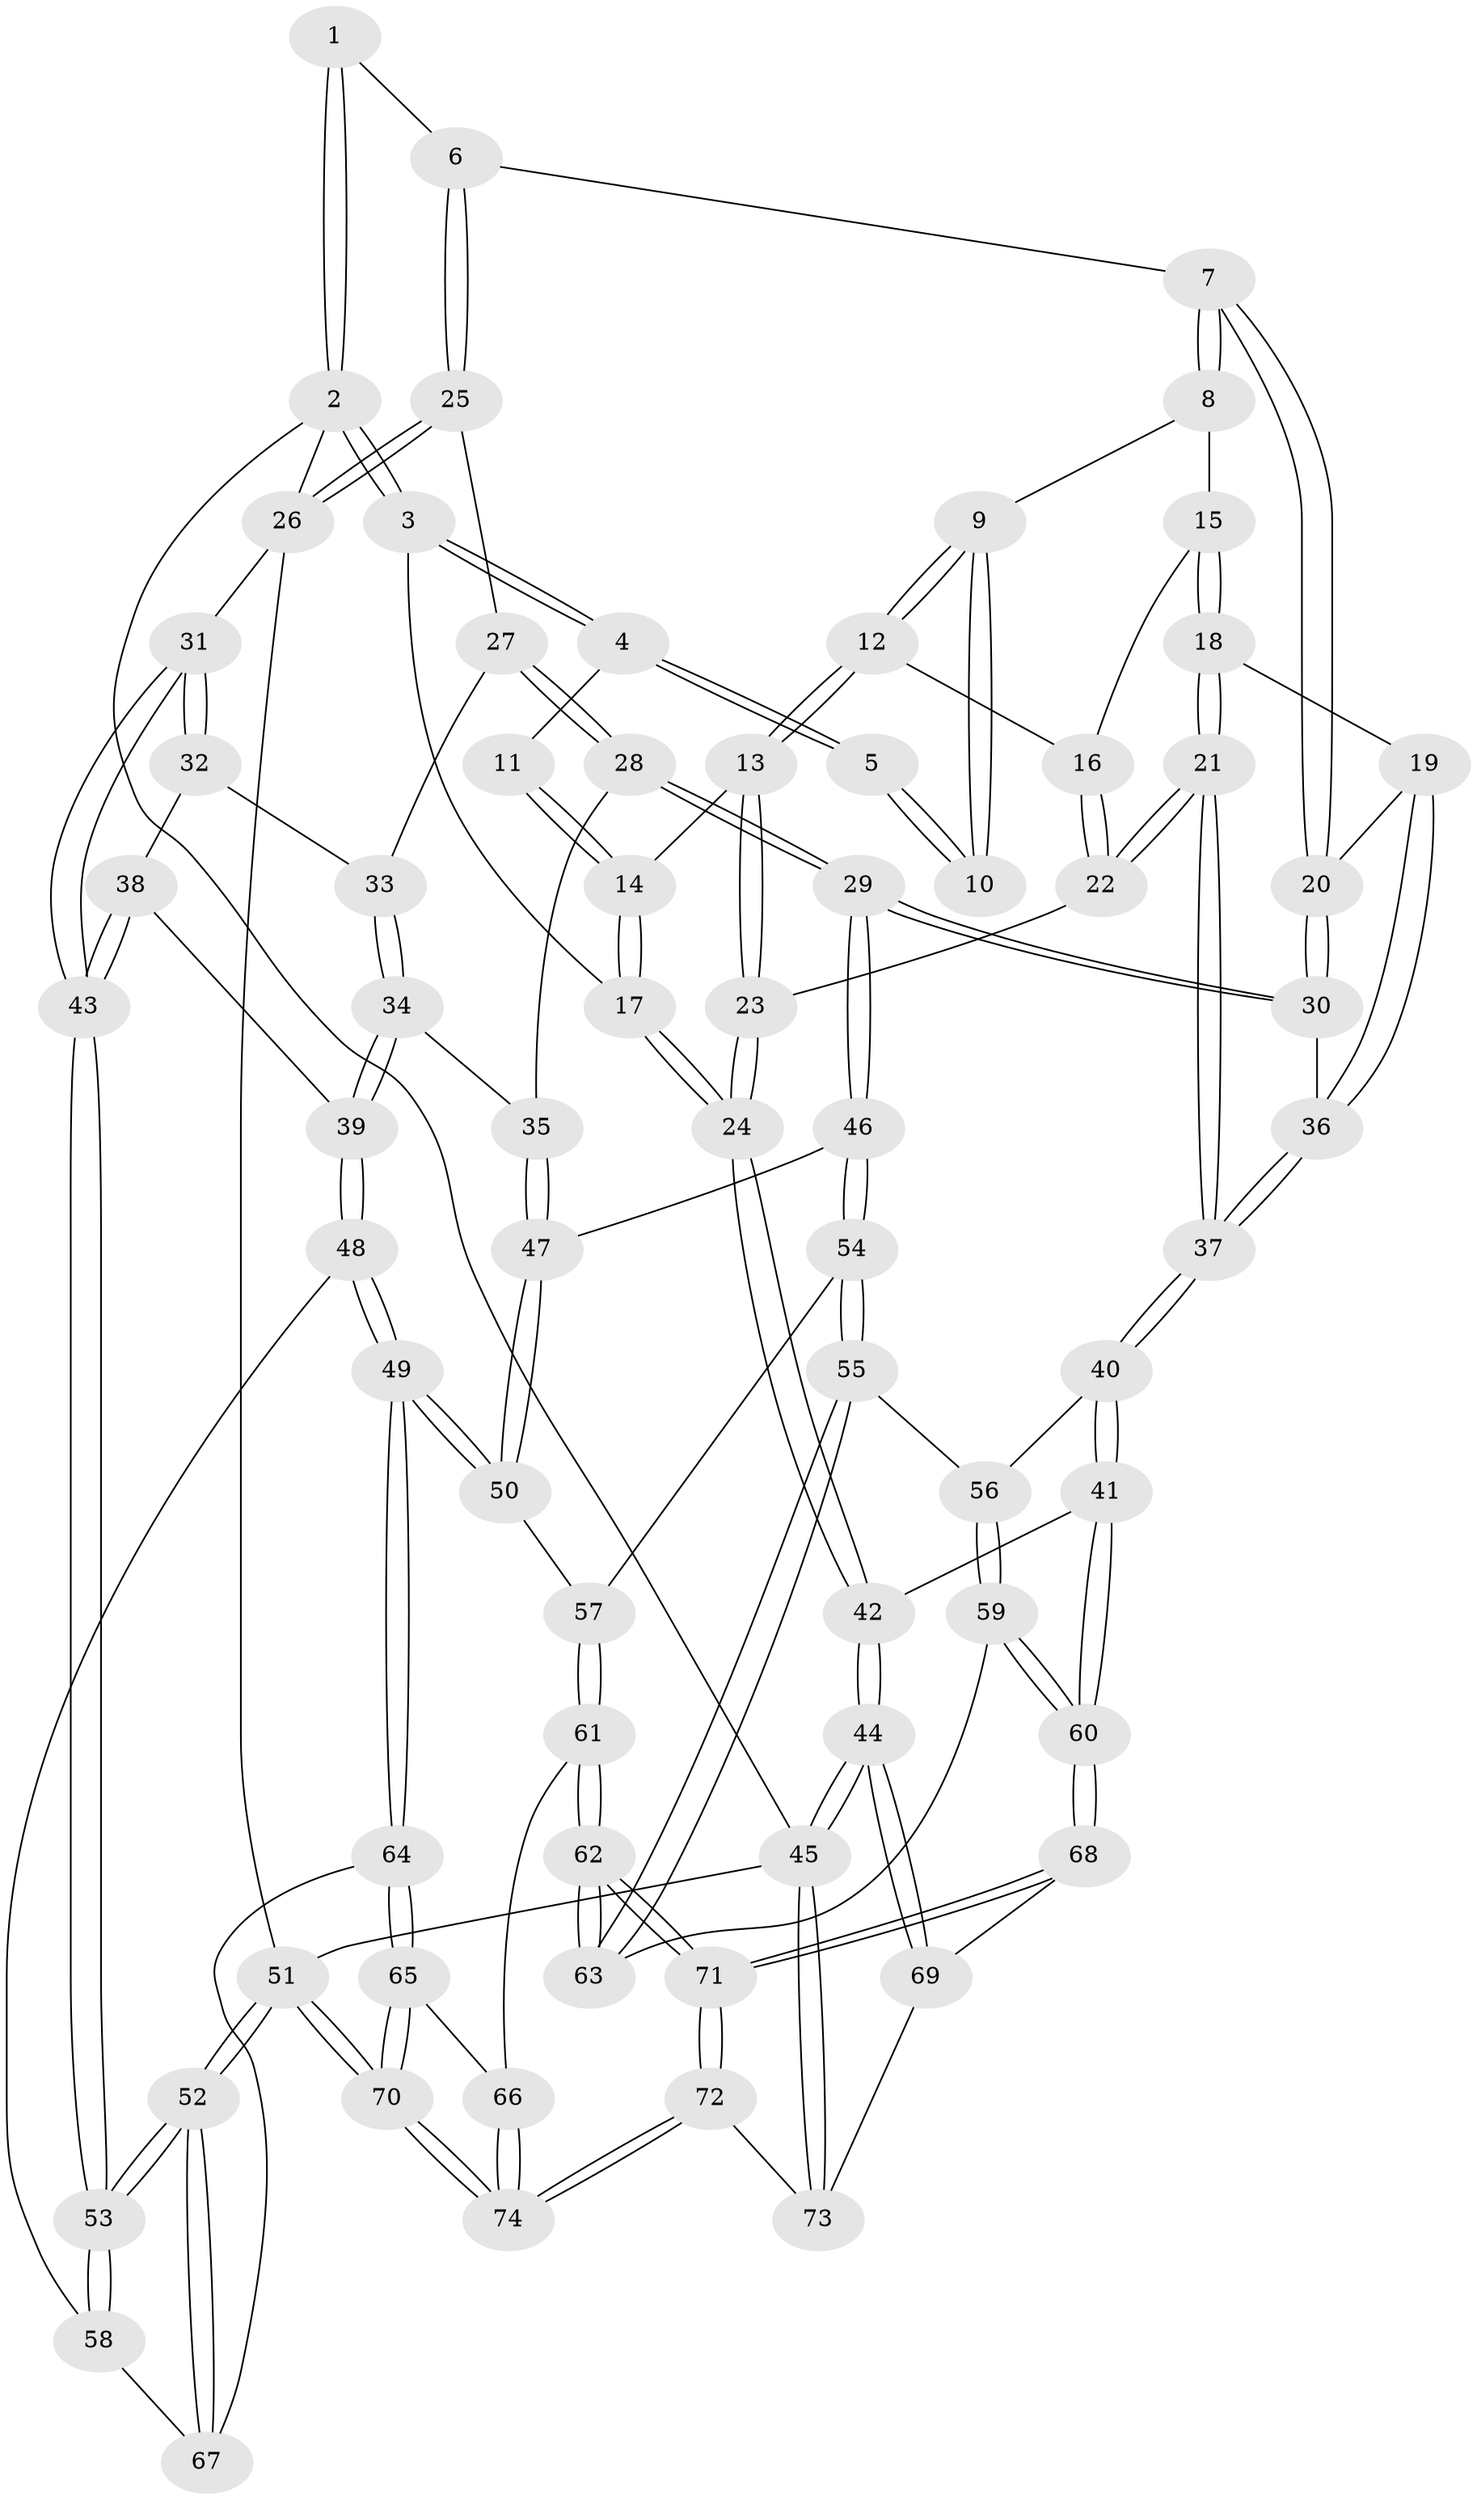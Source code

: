 // coarse degree distribution, {7: 0.045454545454545456, 2: 0.045454545454545456, 3: 0.18181818181818182, 4: 0.4090909090909091, 5: 0.22727272727272727, 6: 0.09090909090909091}
// Generated by graph-tools (version 1.1) at 2025/21/03/04/25 18:21:12]
// undirected, 74 vertices, 182 edges
graph export_dot {
graph [start="1"]
  node [color=gray90,style=filled];
  1 [pos="+0.22329098506626882+0"];
  2 [pos="+0+0"];
  3 [pos="+0+0.05353884635302077"];
  4 [pos="+0+0.07024666978365325"];
  5 [pos="+0.09672410406336028+0.013771934892505253"];
  6 [pos="+0.5017158590736313+0"];
  7 [pos="+0.4951931645542301+0"];
  8 [pos="+0.14377285455304983+0.12629834795748135"];
  9 [pos="+0.10237091046646761+0.11895900623916765"];
  10 [pos="+0.09010805717903547+0.09984027990629721"];
  11 [pos="+0.02009271088705135+0.10070824339042139"];
  12 [pos="+0.06958072180865756+0.19243204844120304"];
  13 [pos="+0.06765224633774022+0.19449051529514283"];
  14 [pos="+0.02905451697793877+0.1773362944519908"];
  15 [pos="+0.17687551484409908+0.18518549891367467"];
  16 [pos="+0.15881890360652967+0.20764452688139995"];
  17 [pos="+0+0.14426415698642137"];
  18 [pos="+0.31990460622656625+0.2006827761159803"];
  19 [pos="+0.4154054516558262+0.1496525449662135"];
  20 [pos="+0.44928764198769156+0.12672164576147768"];
  21 [pos="+0.18039111975666614+0.35188387772071866"];
  22 [pos="+0.14268738695363087+0.3266956088375283"];
  23 [pos="+0.05431816682766221+0.30239725147953156"];
  24 [pos="+0+0.39304886973304315"];
  25 [pos="+0.8987346958640234+0"];
  26 [pos="+1+0"];
  27 [pos="+0.8088755192752797+0.21500262643315823"];
  28 [pos="+0.7655108916745627+0.262778227625625"];
  29 [pos="+0.5294674942272971+0.35757354274912706"];
  30 [pos="+0.5288843603530078+0.3566358187963866"];
  31 [pos="+1+0.2793520148071113"];
  32 [pos="+0.897698970488719+0.35035828256074164"];
  33 [pos="+0.815649891305638+0.2280189815616705"];
  34 [pos="+0.8117479275654468+0.4433194805305415"];
  35 [pos="+0.7515300056064963+0.43144446785929663"];
  36 [pos="+0.28973540161131456+0.4057154336432324"];
  37 [pos="+0.21199873645949444+0.44954363649549206"];
  38 [pos="+0.8745470629961097+0.4175954533025076"];
  39 [pos="+0.8547003804809115+0.4586544709117936"];
  40 [pos="+0.21105865152110823+0.45931791164916574"];
  41 [pos="+0+0.5477056452932935"];
  42 [pos="+0+0.5117739157159803"];
  43 [pos="+1+0.36742193314787797"];
  44 [pos="+0+0.9845266334270101"];
  45 [pos="+0+1"];
  46 [pos="+0.5295242215956917+0.35780023976055564"];
  47 [pos="+0.7178488399809055+0.4404946506998924"];
  48 [pos="+0.8944702772653558+0.5272003582973267"];
  49 [pos="+0.7453200164668384+0.6396569325238466"];
  50 [pos="+0.6921969871960458+0.6021899302607422"];
  51 [pos="+1+1"];
  52 [pos="+1+1"];
  53 [pos="+1+0.5802462710513098"];
  54 [pos="+0.48443830003002436+0.5416176702950117"];
  55 [pos="+0.442290600992157+0.583251752089701"];
  56 [pos="+0.25289145081030096+0.5161596865628141"];
  57 [pos="+0.659607865122123+0.6016170843419968"];
  58 [pos="+0.995790232894361+0.5670406299201103"];
  59 [pos="+0.16818456644608804+0.7345947910169242"];
  60 [pos="+0.16349460888778647+0.7396277116261966"];
  61 [pos="+0.5399374535565225+0.8305816591548411"];
  62 [pos="+0.48685281256894236+0.834027230219827"];
  63 [pos="+0.43646579373585426+0.6573539918379546"];
  64 [pos="+0.7643676546543411+0.7311614939208095"];
  65 [pos="+0.7303179178094283+0.7858554848090624"];
  66 [pos="+0.5895537361374967+0.8362474786396723"];
  67 [pos="+0.8478475090923503+0.7379250554959133"];
  68 [pos="+0.15983524417121525+0.7680055380297214"];
  69 [pos="+0.14574683844734165+0.7849709636323033"];
  70 [pos="+1+1"];
  71 [pos="+0.43616094443071024+0.8984925451331404"];
  72 [pos="+0.3781669554098043+1"];
  73 [pos="+0.21174379666060889+1"];
  74 [pos="+0.9638461422898678+1"];
  1 -- 2;
  1 -- 2;
  1 -- 6;
  2 -- 3;
  2 -- 3;
  2 -- 26;
  2 -- 45;
  3 -- 4;
  3 -- 4;
  3 -- 17;
  4 -- 5;
  4 -- 5;
  4 -- 11;
  5 -- 10;
  5 -- 10;
  6 -- 7;
  6 -- 25;
  6 -- 25;
  7 -- 8;
  7 -- 8;
  7 -- 20;
  7 -- 20;
  8 -- 9;
  8 -- 15;
  9 -- 10;
  9 -- 10;
  9 -- 12;
  9 -- 12;
  11 -- 14;
  11 -- 14;
  12 -- 13;
  12 -- 13;
  12 -- 16;
  13 -- 14;
  13 -- 23;
  13 -- 23;
  14 -- 17;
  14 -- 17;
  15 -- 16;
  15 -- 18;
  15 -- 18;
  16 -- 22;
  16 -- 22;
  17 -- 24;
  17 -- 24;
  18 -- 19;
  18 -- 21;
  18 -- 21;
  19 -- 20;
  19 -- 36;
  19 -- 36;
  20 -- 30;
  20 -- 30;
  21 -- 22;
  21 -- 22;
  21 -- 37;
  21 -- 37;
  22 -- 23;
  23 -- 24;
  23 -- 24;
  24 -- 42;
  24 -- 42;
  25 -- 26;
  25 -- 26;
  25 -- 27;
  26 -- 31;
  26 -- 51;
  27 -- 28;
  27 -- 28;
  27 -- 33;
  28 -- 29;
  28 -- 29;
  28 -- 35;
  29 -- 30;
  29 -- 30;
  29 -- 46;
  29 -- 46;
  30 -- 36;
  31 -- 32;
  31 -- 32;
  31 -- 43;
  31 -- 43;
  32 -- 33;
  32 -- 38;
  33 -- 34;
  33 -- 34;
  34 -- 35;
  34 -- 39;
  34 -- 39;
  35 -- 47;
  35 -- 47;
  36 -- 37;
  36 -- 37;
  37 -- 40;
  37 -- 40;
  38 -- 39;
  38 -- 43;
  38 -- 43;
  39 -- 48;
  39 -- 48;
  40 -- 41;
  40 -- 41;
  40 -- 56;
  41 -- 42;
  41 -- 60;
  41 -- 60;
  42 -- 44;
  42 -- 44;
  43 -- 53;
  43 -- 53;
  44 -- 45;
  44 -- 45;
  44 -- 69;
  44 -- 69;
  45 -- 73;
  45 -- 73;
  45 -- 51;
  46 -- 47;
  46 -- 54;
  46 -- 54;
  47 -- 50;
  47 -- 50;
  48 -- 49;
  48 -- 49;
  48 -- 58;
  49 -- 50;
  49 -- 50;
  49 -- 64;
  49 -- 64;
  50 -- 57;
  51 -- 52;
  51 -- 52;
  51 -- 70;
  51 -- 70;
  52 -- 53;
  52 -- 53;
  52 -- 67;
  52 -- 67;
  53 -- 58;
  53 -- 58;
  54 -- 55;
  54 -- 55;
  54 -- 57;
  55 -- 56;
  55 -- 63;
  55 -- 63;
  56 -- 59;
  56 -- 59;
  57 -- 61;
  57 -- 61;
  58 -- 67;
  59 -- 60;
  59 -- 60;
  59 -- 63;
  60 -- 68;
  60 -- 68;
  61 -- 62;
  61 -- 62;
  61 -- 66;
  62 -- 63;
  62 -- 63;
  62 -- 71;
  62 -- 71;
  64 -- 65;
  64 -- 65;
  64 -- 67;
  65 -- 66;
  65 -- 70;
  65 -- 70;
  66 -- 74;
  66 -- 74;
  68 -- 69;
  68 -- 71;
  68 -- 71;
  69 -- 73;
  70 -- 74;
  70 -- 74;
  71 -- 72;
  71 -- 72;
  72 -- 73;
  72 -- 74;
  72 -- 74;
}
